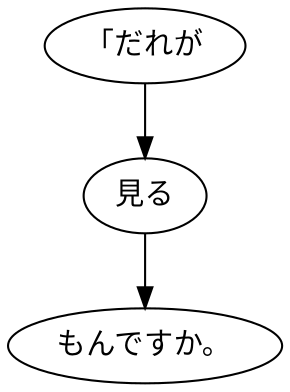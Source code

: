 digraph graph7061 {
	node0 [label="「だれが"];
	node1 [label="見る"];
	node2 [label="もんですか。"];
	node0 -> node1;
	node1 -> node2;
}
